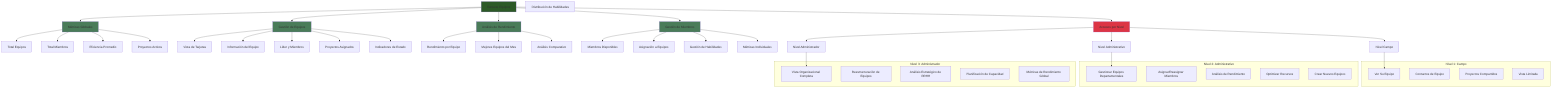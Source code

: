 graph TB
    A[Ventana Equipos] --> B[Métricas Globales]
    A --> C[Gestión de Equipos]
    A --> D[Análisis de Rendimiento]
    A --> E[Gestión de Miembros]
    A --> F[Accesos por Nivel]
    
    B --> B1[Total Equipos]
    B --> B2[Total Miembros]
    B --> B3[Eficiencia Promedio]
    B --> B4[Proyectos Activos]
    
    C --> C1[Vista de Tarjetas]
    C --> C2[Información del Equipo]
    C --> C3[Líder y Miembros]
    C --> C4[Proyectos Asignados]
    C --> C5[Indicadores de Estado]
    
    D --> D1[Rendimiento por Equipo]
    D2[Distribución de Habilidades]
    D --> D3[Mejores Equipos del Mes]
    D --> D4[Análisis Comparativo]
    
    E --> E1[Miembros Disponibles]
    E --> E2[Asignación a Equipos]
    E --> E3[Gestión de Habilidades]
    E --> E4[Métricas Individuales]
    
    F --> F1[Nivel Campo]
    F --> F2[Nivel Administrativo]
    F --> F3[Nivel Administrador]
    
    %% Nivel Campo
    subgraph "Nivel 1: Campo"
        G1[Ver Su Equipo]
        G2[Contactos de Equipo]
        G3[Proyectos Compartidos]
        G4[Vista Limitada]
    end
    
    %% Nivel Administrativo
    subgraph "Nivel 2: Administrativo"
        H1[Gestionar Equipos Departamentales]
        H2[Asignar/Reasignar Miembros]
        H3[Análisis de Rendimiento]
        H4[Optimizar Recursos]
        H5[Crear Nuevos Equipos]
    end
    
    %% Nivel Administrador
    subgraph "Nivel 3: Administrador"
        I1[Vista Organizacional Completa]
        I2[Reestructuración de Equipos]
        I3[Análisis Estratégico de RRHH]
        I4[Planificación de Capacidad]
        I5[Métricas de Rendimiento Global]
    end
    
    F1 --> G1
    F2 --> H1
    F3 --> I1
    
    style A fill:#2d5a27
    style B fill:#4a7c59
    style C fill:#4a7c59
    style D fill:#4a7c59
    style E fill:#4a7c59
    style F fill:#dc3545
